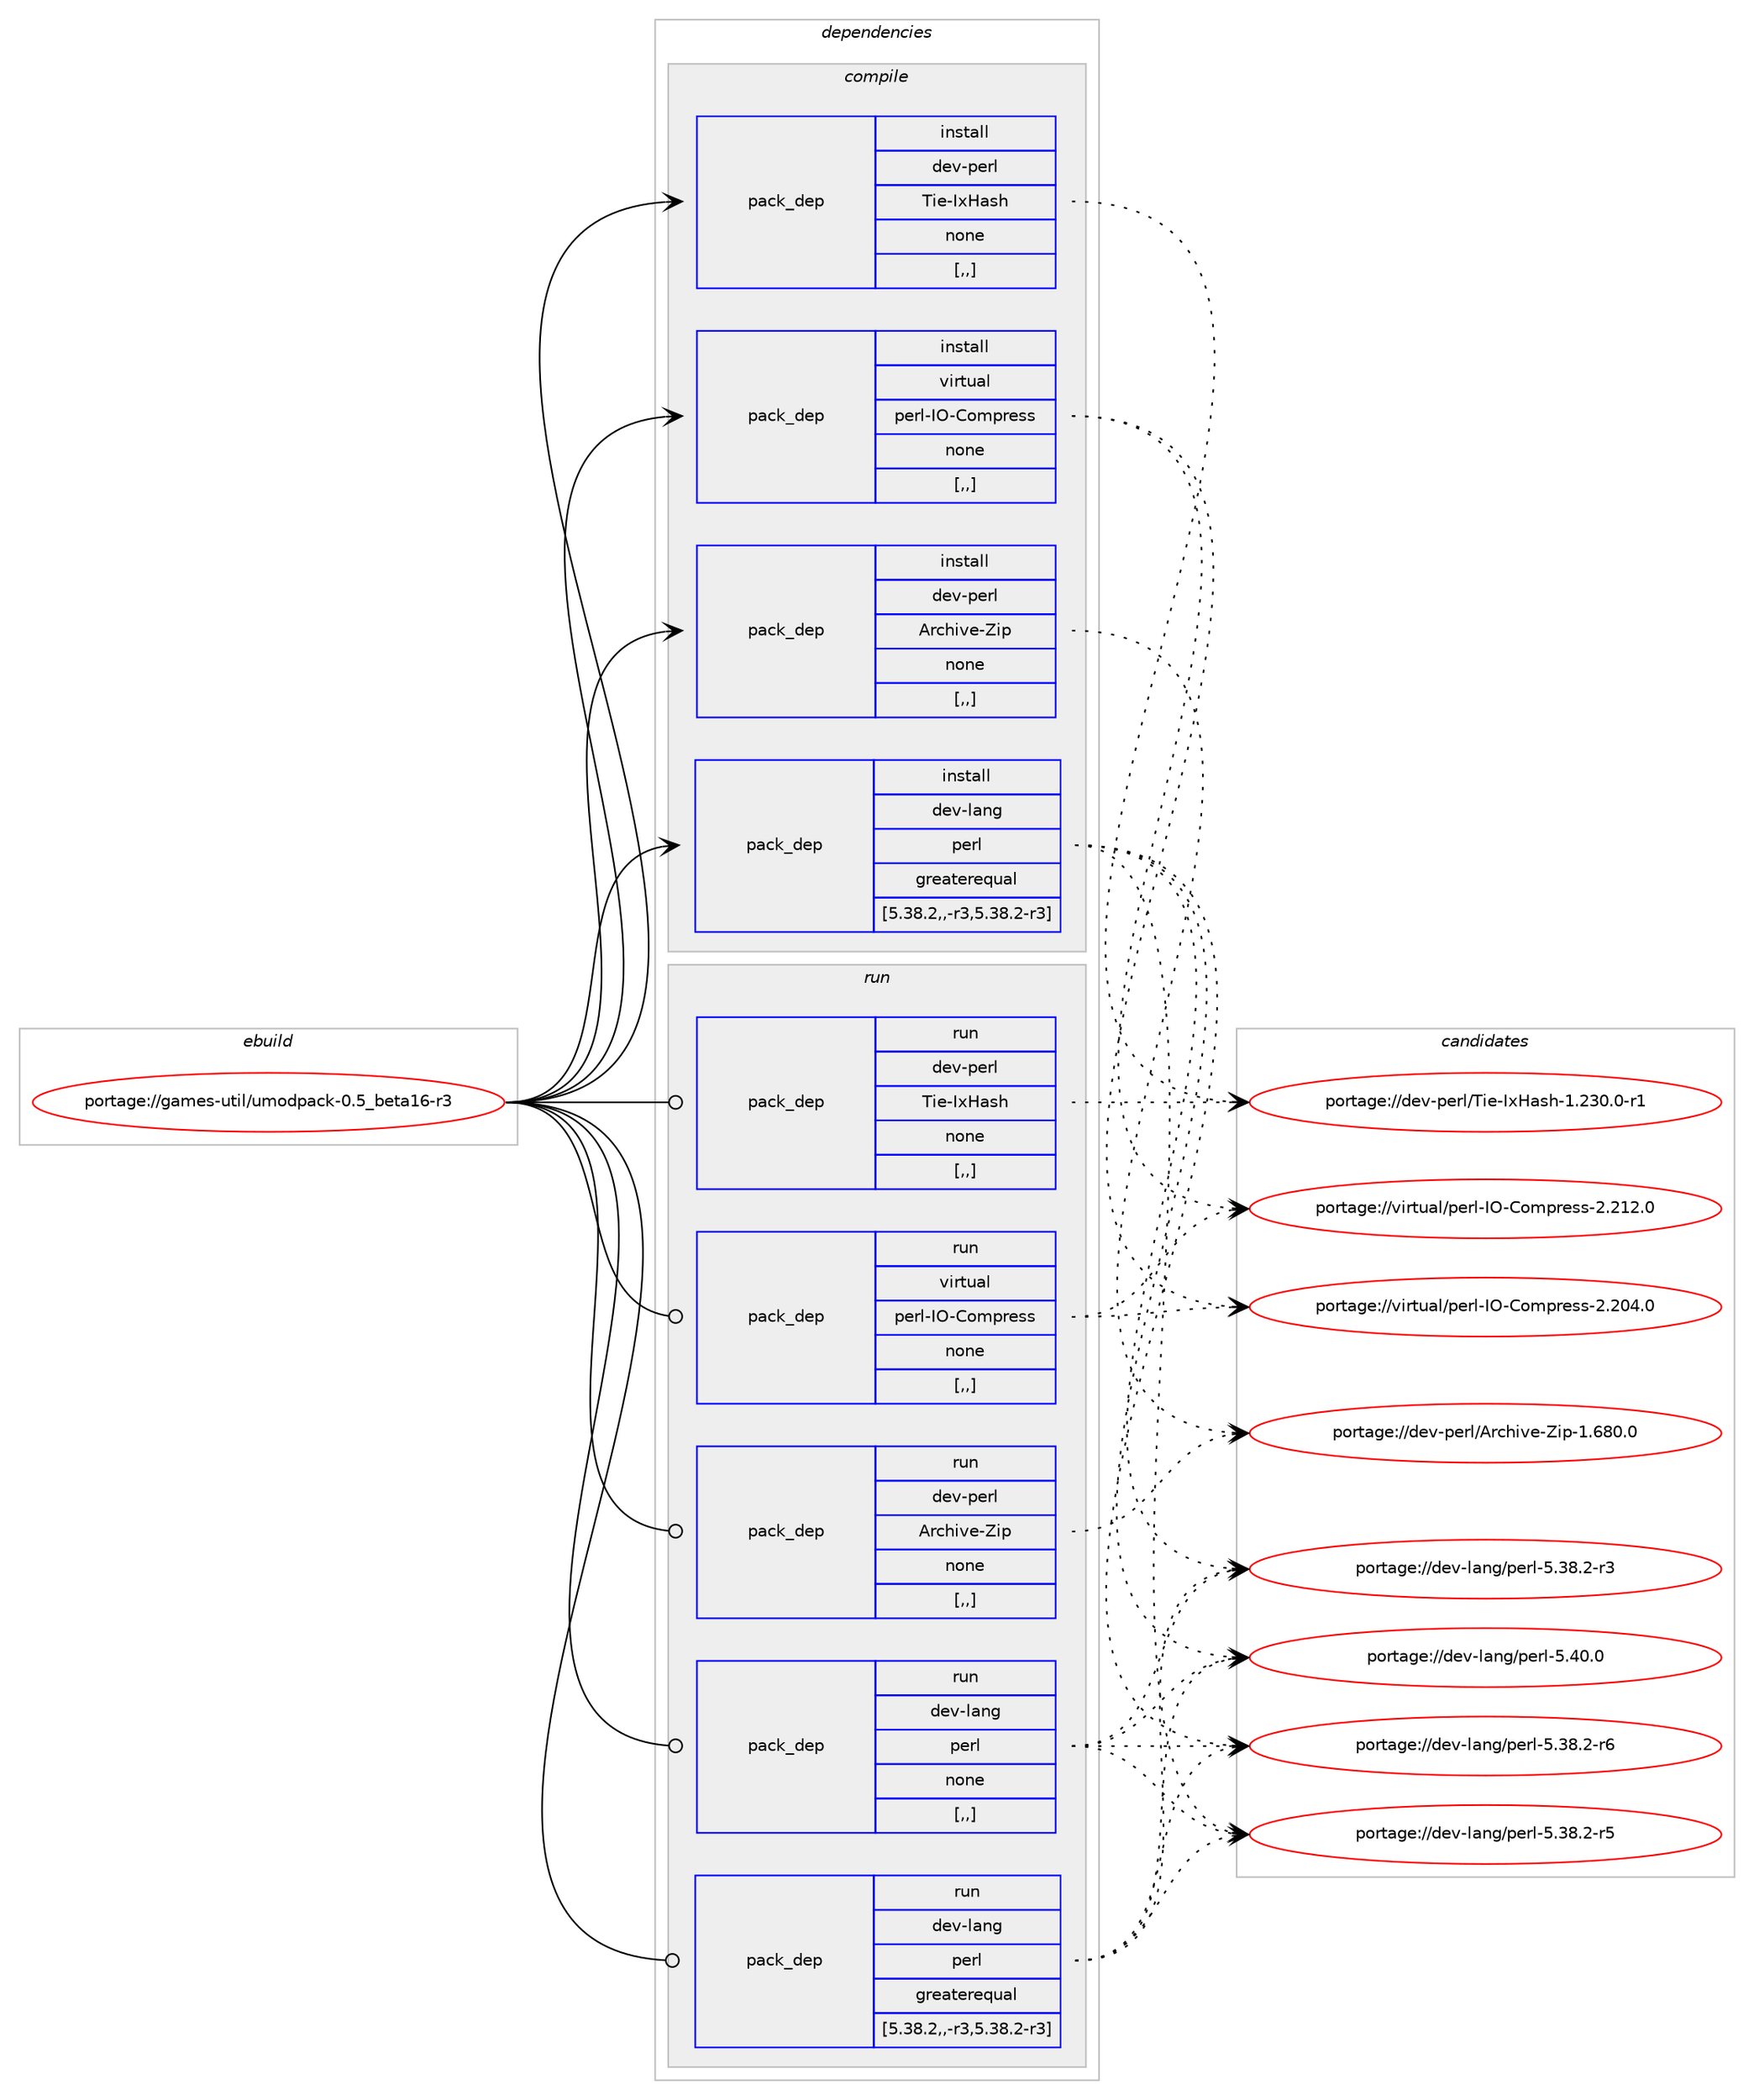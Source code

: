 digraph prolog {

# *************
# Graph options
# *************

newrank=true;
concentrate=true;
compound=true;
graph [rankdir=LR,fontname=Helvetica,fontsize=10,ranksep=1.5];#, ranksep=2.5, nodesep=0.2];
edge  [arrowhead=vee];
node  [fontname=Helvetica,fontsize=10];

# **********
# The ebuild
# **********

subgraph cluster_leftcol {
color=gray;
label=<<i>ebuild</i>>;
id [label="portage://games-util/umodpack-0.5_beta16-r3", color=red, width=4, href="../games-util/umodpack-0.5_beta16-r3.svg"];
}

# ****************
# The dependencies
# ****************

subgraph cluster_midcol {
color=gray;
label=<<i>dependencies</i>>;
subgraph cluster_compile {
fillcolor="#eeeeee";
style=filled;
label=<<i>compile</i>>;
subgraph pack169392 {
dependency235944 [label=<<TABLE BORDER="0" CELLBORDER="1" CELLSPACING="0" CELLPADDING="4" WIDTH="220"><TR><TD ROWSPAN="6" CELLPADDING="30">pack_dep</TD></TR><TR><TD WIDTH="110">install</TD></TR><TR><TD>dev-lang</TD></TR><TR><TD>perl</TD></TR><TR><TD>greaterequal</TD></TR><TR><TD>[5.38.2,,-r3,5.38.2-r3]</TD></TR></TABLE>>, shape=none, color=blue];
}
id:e -> dependency235944:w [weight=20,style="solid",arrowhead="vee"];
subgraph pack169393 {
dependency235945 [label=<<TABLE BORDER="0" CELLBORDER="1" CELLSPACING="0" CELLPADDING="4" WIDTH="220"><TR><TD ROWSPAN="6" CELLPADDING="30">pack_dep</TD></TR><TR><TD WIDTH="110">install</TD></TR><TR><TD>dev-perl</TD></TR><TR><TD>Archive-Zip</TD></TR><TR><TD>none</TD></TR><TR><TD>[,,]</TD></TR></TABLE>>, shape=none, color=blue];
}
id:e -> dependency235945:w [weight=20,style="solid",arrowhead="vee"];
subgraph pack169394 {
dependency235946 [label=<<TABLE BORDER="0" CELLBORDER="1" CELLSPACING="0" CELLPADDING="4" WIDTH="220"><TR><TD ROWSPAN="6" CELLPADDING="30">pack_dep</TD></TR><TR><TD WIDTH="110">install</TD></TR><TR><TD>dev-perl</TD></TR><TR><TD>Tie-IxHash</TD></TR><TR><TD>none</TD></TR><TR><TD>[,,]</TD></TR></TABLE>>, shape=none, color=blue];
}
id:e -> dependency235946:w [weight=20,style="solid",arrowhead="vee"];
subgraph pack169395 {
dependency235947 [label=<<TABLE BORDER="0" CELLBORDER="1" CELLSPACING="0" CELLPADDING="4" WIDTH="220"><TR><TD ROWSPAN="6" CELLPADDING="30">pack_dep</TD></TR><TR><TD WIDTH="110">install</TD></TR><TR><TD>virtual</TD></TR><TR><TD>perl-IO-Compress</TD></TR><TR><TD>none</TD></TR><TR><TD>[,,]</TD></TR></TABLE>>, shape=none, color=blue];
}
id:e -> dependency235947:w [weight=20,style="solid",arrowhead="vee"];
}
subgraph cluster_compileandrun {
fillcolor="#eeeeee";
style=filled;
label=<<i>compile and run</i>>;
}
subgraph cluster_run {
fillcolor="#eeeeee";
style=filled;
label=<<i>run</i>>;
subgraph pack169396 {
dependency235948 [label=<<TABLE BORDER="0" CELLBORDER="1" CELLSPACING="0" CELLPADDING="4" WIDTH="220"><TR><TD ROWSPAN="6" CELLPADDING="30">pack_dep</TD></TR><TR><TD WIDTH="110">run</TD></TR><TR><TD>dev-lang</TD></TR><TR><TD>perl</TD></TR><TR><TD>greaterequal</TD></TR><TR><TD>[5.38.2,,-r3,5.38.2-r3]</TD></TR></TABLE>>, shape=none, color=blue];
}
id:e -> dependency235948:w [weight=20,style="solid",arrowhead="odot"];
subgraph pack169397 {
dependency235949 [label=<<TABLE BORDER="0" CELLBORDER="1" CELLSPACING="0" CELLPADDING="4" WIDTH="220"><TR><TD ROWSPAN="6" CELLPADDING="30">pack_dep</TD></TR><TR><TD WIDTH="110">run</TD></TR><TR><TD>dev-lang</TD></TR><TR><TD>perl</TD></TR><TR><TD>none</TD></TR><TR><TD>[,,]</TD></TR></TABLE>>, shape=none, color=blue];
}
id:e -> dependency235949:w [weight=20,style="solid",arrowhead="odot"];
subgraph pack169398 {
dependency235950 [label=<<TABLE BORDER="0" CELLBORDER="1" CELLSPACING="0" CELLPADDING="4" WIDTH="220"><TR><TD ROWSPAN="6" CELLPADDING="30">pack_dep</TD></TR><TR><TD WIDTH="110">run</TD></TR><TR><TD>dev-perl</TD></TR><TR><TD>Archive-Zip</TD></TR><TR><TD>none</TD></TR><TR><TD>[,,]</TD></TR></TABLE>>, shape=none, color=blue];
}
id:e -> dependency235950:w [weight=20,style="solid",arrowhead="odot"];
subgraph pack169399 {
dependency235951 [label=<<TABLE BORDER="0" CELLBORDER="1" CELLSPACING="0" CELLPADDING="4" WIDTH="220"><TR><TD ROWSPAN="6" CELLPADDING="30">pack_dep</TD></TR><TR><TD WIDTH="110">run</TD></TR><TR><TD>dev-perl</TD></TR><TR><TD>Tie-IxHash</TD></TR><TR><TD>none</TD></TR><TR><TD>[,,]</TD></TR></TABLE>>, shape=none, color=blue];
}
id:e -> dependency235951:w [weight=20,style="solid",arrowhead="odot"];
subgraph pack169400 {
dependency235952 [label=<<TABLE BORDER="0" CELLBORDER="1" CELLSPACING="0" CELLPADDING="4" WIDTH="220"><TR><TD ROWSPAN="6" CELLPADDING="30">pack_dep</TD></TR><TR><TD WIDTH="110">run</TD></TR><TR><TD>virtual</TD></TR><TR><TD>perl-IO-Compress</TD></TR><TR><TD>none</TD></TR><TR><TD>[,,]</TD></TR></TABLE>>, shape=none, color=blue];
}
id:e -> dependency235952:w [weight=20,style="solid",arrowhead="odot"];
}
}

# **************
# The candidates
# **************

subgraph cluster_choices {
rank=same;
color=gray;
label=<<i>candidates</i>>;

subgraph choice169392 {
color=black;
nodesep=1;
choice10010111845108971101034711210111410845534652484648 [label="portage://dev-lang/perl-5.40.0", color=red, width=4,href="../dev-lang/perl-5.40.0.svg"];
choice100101118451089711010347112101114108455346515646504511454 [label="portage://dev-lang/perl-5.38.2-r6", color=red, width=4,href="../dev-lang/perl-5.38.2-r6.svg"];
choice100101118451089711010347112101114108455346515646504511453 [label="portage://dev-lang/perl-5.38.2-r5", color=red, width=4,href="../dev-lang/perl-5.38.2-r5.svg"];
choice100101118451089711010347112101114108455346515646504511451 [label="portage://dev-lang/perl-5.38.2-r3", color=red, width=4,href="../dev-lang/perl-5.38.2-r3.svg"];
dependency235944:e -> choice10010111845108971101034711210111410845534652484648:w [style=dotted,weight="100"];
dependency235944:e -> choice100101118451089711010347112101114108455346515646504511454:w [style=dotted,weight="100"];
dependency235944:e -> choice100101118451089711010347112101114108455346515646504511453:w [style=dotted,weight="100"];
dependency235944:e -> choice100101118451089711010347112101114108455346515646504511451:w [style=dotted,weight="100"];
}
subgraph choice169393 {
color=black;
nodesep=1;
choice1001011184511210111410847651149910410511810145901051124549465456484648 [label="portage://dev-perl/Archive-Zip-1.680.0", color=red, width=4,href="../dev-perl/Archive-Zip-1.680.0.svg"];
dependency235945:e -> choice1001011184511210111410847651149910410511810145901051124549465456484648:w [style=dotted,weight="100"];
}
subgraph choice169394 {
color=black;
nodesep=1;
choice1001011184511210111410847841051014573120729711510445494650514846484511449 [label="portage://dev-perl/Tie-IxHash-1.230.0-r1", color=red, width=4,href="../dev-perl/Tie-IxHash-1.230.0-r1.svg"];
dependency235946:e -> choice1001011184511210111410847841051014573120729711510445494650514846484511449:w [style=dotted,weight="100"];
}
subgraph choice169395 {
color=black;
nodesep=1;
choice118105114116117971084711210111410845737945671111091121141011151154550465049504648 [label="portage://virtual/perl-IO-Compress-2.212.0", color=red, width=4,href="../virtual/perl-IO-Compress-2.212.0.svg"];
choice118105114116117971084711210111410845737945671111091121141011151154550465048524648 [label="portage://virtual/perl-IO-Compress-2.204.0", color=red, width=4,href="../virtual/perl-IO-Compress-2.204.0.svg"];
dependency235947:e -> choice118105114116117971084711210111410845737945671111091121141011151154550465049504648:w [style=dotted,weight="100"];
dependency235947:e -> choice118105114116117971084711210111410845737945671111091121141011151154550465048524648:w [style=dotted,weight="100"];
}
subgraph choice169396 {
color=black;
nodesep=1;
choice10010111845108971101034711210111410845534652484648 [label="portage://dev-lang/perl-5.40.0", color=red, width=4,href="../dev-lang/perl-5.40.0.svg"];
choice100101118451089711010347112101114108455346515646504511454 [label="portage://dev-lang/perl-5.38.2-r6", color=red, width=4,href="../dev-lang/perl-5.38.2-r6.svg"];
choice100101118451089711010347112101114108455346515646504511453 [label="portage://dev-lang/perl-5.38.2-r5", color=red, width=4,href="../dev-lang/perl-5.38.2-r5.svg"];
choice100101118451089711010347112101114108455346515646504511451 [label="portage://dev-lang/perl-5.38.2-r3", color=red, width=4,href="../dev-lang/perl-5.38.2-r3.svg"];
dependency235948:e -> choice10010111845108971101034711210111410845534652484648:w [style=dotted,weight="100"];
dependency235948:e -> choice100101118451089711010347112101114108455346515646504511454:w [style=dotted,weight="100"];
dependency235948:e -> choice100101118451089711010347112101114108455346515646504511453:w [style=dotted,weight="100"];
dependency235948:e -> choice100101118451089711010347112101114108455346515646504511451:w [style=dotted,weight="100"];
}
subgraph choice169397 {
color=black;
nodesep=1;
choice10010111845108971101034711210111410845534652484648 [label="portage://dev-lang/perl-5.40.0", color=red, width=4,href="../dev-lang/perl-5.40.0.svg"];
choice100101118451089711010347112101114108455346515646504511454 [label="portage://dev-lang/perl-5.38.2-r6", color=red, width=4,href="../dev-lang/perl-5.38.2-r6.svg"];
choice100101118451089711010347112101114108455346515646504511453 [label="portage://dev-lang/perl-5.38.2-r5", color=red, width=4,href="../dev-lang/perl-5.38.2-r5.svg"];
choice100101118451089711010347112101114108455346515646504511451 [label="portage://dev-lang/perl-5.38.2-r3", color=red, width=4,href="../dev-lang/perl-5.38.2-r3.svg"];
dependency235949:e -> choice10010111845108971101034711210111410845534652484648:w [style=dotted,weight="100"];
dependency235949:e -> choice100101118451089711010347112101114108455346515646504511454:w [style=dotted,weight="100"];
dependency235949:e -> choice100101118451089711010347112101114108455346515646504511453:w [style=dotted,weight="100"];
dependency235949:e -> choice100101118451089711010347112101114108455346515646504511451:w [style=dotted,weight="100"];
}
subgraph choice169398 {
color=black;
nodesep=1;
choice1001011184511210111410847651149910410511810145901051124549465456484648 [label="portage://dev-perl/Archive-Zip-1.680.0", color=red, width=4,href="../dev-perl/Archive-Zip-1.680.0.svg"];
dependency235950:e -> choice1001011184511210111410847651149910410511810145901051124549465456484648:w [style=dotted,weight="100"];
}
subgraph choice169399 {
color=black;
nodesep=1;
choice1001011184511210111410847841051014573120729711510445494650514846484511449 [label="portage://dev-perl/Tie-IxHash-1.230.0-r1", color=red, width=4,href="../dev-perl/Tie-IxHash-1.230.0-r1.svg"];
dependency235951:e -> choice1001011184511210111410847841051014573120729711510445494650514846484511449:w [style=dotted,weight="100"];
}
subgraph choice169400 {
color=black;
nodesep=1;
choice118105114116117971084711210111410845737945671111091121141011151154550465049504648 [label="portage://virtual/perl-IO-Compress-2.212.0", color=red, width=4,href="../virtual/perl-IO-Compress-2.212.0.svg"];
choice118105114116117971084711210111410845737945671111091121141011151154550465048524648 [label="portage://virtual/perl-IO-Compress-2.204.0", color=red, width=4,href="../virtual/perl-IO-Compress-2.204.0.svg"];
dependency235952:e -> choice118105114116117971084711210111410845737945671111091121141011151154550465049504648:w [style=dotted,weight="100"];
dependency235952:e -> choice118105114116117971084711210111410845737945671111091121141011151154550465048524648:w [style=dotted,weight="100"];
}
}

}

